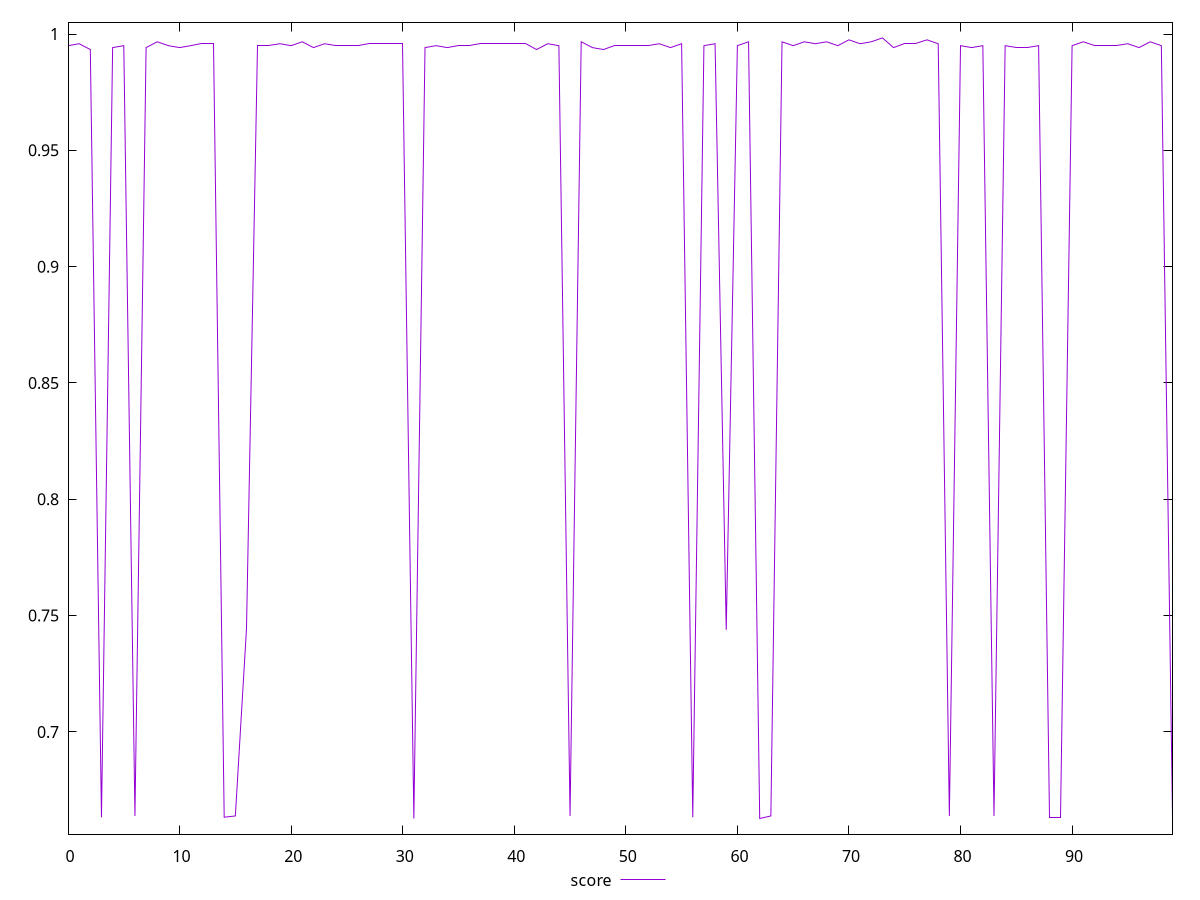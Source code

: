 reset

$score <<EOF
0 0.995
1 0.9958333333333333
2 0.9933333333333333
3 0.6633333333333333
4 0.9941666666666666
5 0.995
6 0.6638888888888889
7 0.9941666666666666
8 0.9966666666666667
9 0.995
10 0.9941666666666666
11 0.995
12 0.9958333333333333
13 0.9958333333333333
14 0.6633333333333333
15 0.6638888888888889
16 0.7444444444444445
17 0.995
18 0.995
19 0.9958333333333333
20 0.995
21 0.9966666666666667
22 0.9941666666666666
23 0.9958333333333333
24 0.995
25 0.995
26 0.995
27 0.9958333333333333
28 0.9958333333333333
29 0.9958333333333333
30 0.9958333333333333
31 0.6627777777777778
32 0.9941666666666666
33 0.995
34 0.9941666666666666
35 0.995
36 0.995
37 0.9958333333333333
38 0.9958333333333333
39 0.9958333333333333
40 0.9958333333333333
41 0.9958333333333333
42 0.9933333333333333
43 0.9958333333333333
44 0.995
45 0.6638888888888889
46 0.9966666666666667
47 0.9941666666666666
48 0.9933333333333333
49 0.995
50 0.995
51 0.995
52 0.995
53 0.9958333333333333
54 0.9941666666666666
55 0.9958333333333333
56 0.6633333333333333
57 0.995
58 0.9958333333333333
59 0.7438888888888889
60 0.995
61 0.9966666666666667
62 0.6627777777777778
63 0.6638888888888889
64 0.9966666666666667
65 0.995
66 0.9966666666666667
67 0.9958333333333333
68 0.9966666666666667
69 0.995
70 0.9975
71 0.9958333333333333
72 0.9966666666666667
73 0.9983333333333333
74 0.9941666666666666
75 0.9958333333333333
76 0.9958333333333333
77 0.9975
78 0.9958333333333333
79 0.6638888888888889
80 0.995
81 0.9941666666666666
82 0.995
83 0.6638888888888889
84 0.995
85 0.9941666666666666
86 0.9941666666666666
87 0.995
88 0.6633333333333333
89 0.6633333333333333
90 0.995
91 0.9966666666666667
92 0.995
93 0.995
94 0.995
95 0.9958333333333333
96 0.9941666666666666
97 0.9966666666666667
98 0.995
99 0.6638888888888889
EOF

set key outside below
set xrange [0:99]
set yrange [0.6560666666666667:1.0050444444444444]
set trange [0.6560666666666667:1.0050444444444444]
set terminal svg size 640, 490 enhanced background rgb 'white'
set output "report_00007_2020-12-11T15:55:29.892Z/render-blocking-resources/samples/pages+cached+noexternal+nofonts+nosvg+noimg/score/values.svg"

plot $score title "score" with line

reset
